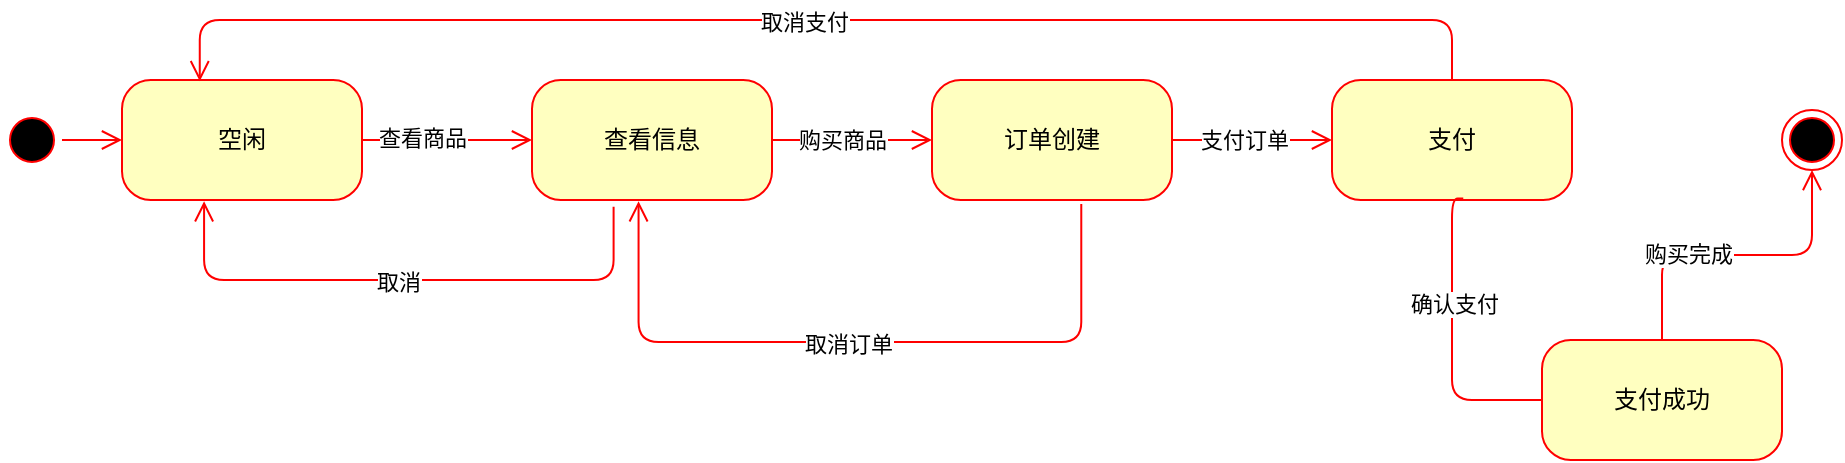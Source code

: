 <mxfile version="16.0.3" type="device"><diagram name="Page-1" id="58cdce13-f638-feb5-8d6f-7d28b1aa9fa0"><mxGraphModel dx="979" dy="548" grid="1" gridSize="10" guides="1" tooltips="1" connect="1" arrows="1" fold="1" page="1" pageScale="1" pageWidth="1100" pageHeight="850" background="none" math="0" shadow="0"><root><mxCell id="0"/><mxCell id="1" parent="0"/><mxCell id="Gm8LhJMrO_A92K9WnKa9-7" style="edgeStyle=elbowEdgeStyle;html=1;labelBackgroundColor=none;endArrow=open;endSize=8;strokeColor=#ff0000;fontFamily=Verdana;fontSize=12;align=left;" edge="1" parent="1" source="Gm8LhJMrO_A92K9WnKa9-9" target="Gm8LhJMrO_A92K9WnKa9-15"><mxGeometry relative="1" as="geometry"/></mxCell><mxCell id="Gm8LhJMrO_A92K9WnKa9-8" value="查看商品" style="edgeLabel;html=1;align=center;verticalAlign=middle;resizable=0;points=[];" vertex="1" connectable="0" parent="Gm8LhJMrO_A92K9WnKa9-7"><mxGeometry x="-0.292" y="1" relative="1" as="geometry"><mxPoint as="offset"/></mxGeometry></mxCell><mxCell id="Gm8LhJMrO_A92K9WnKa9-9" value="空闲" style="rounded=1;whiteSpace=wrap;html=1;arcSize=24;fillColor=#ffffc0;strokeColor=#ff0000;shadow=0;comic=0;labelBackgroundColor=none;fontFamily=Verdana;fontSize=12;fontColor=#000000;align=center;" vertex="1" parent="1"><mxGeometry x="100" y="430" width="120" height="60" as="geometry"/></mxCell><mxCell id="Gm8LhJMrO_A92K9WnKa9-10" value="" style="ellipse;html=1;shape=endState;fillColor=#000000;strokeColor=#ff0000;rounded=1;shadow=0;comic=0;labelBackgroundColor=none;fontFamily=Verdana;fontSize=12;fontColor=#000000;align=center;" vertex="1" parent="1"><mxGeometry x="930" y="445" width="30" height="30" as="geometry"/></mxCell><mxCell id="Gm8LhJMrO_A92K9WnKa9-11" style="edgeStyle=elbowEdgeStyle;html=1;labelBackgroundColor=none;endArrow=open;endSize=8;strokeColor=#ff0000;fontFamily=Verdana;fontSize=12;align=left;" edge="1" parent="1" source="Gm8LhJMrO_A92K9WnKa9-12" target="Gm8LhJMrO_A92K9WnKa9-9"><mxGeometry relative="1" as="geometry"/></mxCell><mxCell id="Gm8LhJMrO_A92K9WnKa9-12" value="" style="ellipse;html=1;shape=startState;fillColor=#000000;strokeColor=#ff0000;rounded=1;shadow=0;comic=0;labelBackgroundColor=none;fontFamily=Verdana;fontSize=12;fontColor=#000000;align=center;direction=south;" vertex="1" parent="1"><mxGeometry x="40" y="445" width="30" height="30" as="geometry"/></mxCell><mxCell id="Gm8LhJMrO_A92K9WnKa9-13" style="edgeStyle=elbowEdgeStyle;html=1;labelBackgroundColor=none;endArrow=open;endSize=8;strokeColor=#ff0000;fontFamily=Verdana;fontSize=12;align=left;" edge="1" parent="1" source="Gm8LhJMrO_A92K9WnKa9-15" target="Gm8LhJMrO_A92K9WnKa9-17"><mxGeometry relative="1" as="geometry"/></mxCell><mxCell id="Gm8LhJMrO_A92K9WnKa9-14" value="购买商品" style="edgeLabel;html=1;align=center;verticalAlign=middle;resizable=0;points=[];" vertex="1" connectable="0" parent="Gm8LhJMrO_A92K9WnKa9-13"><mxGeometry x="-0.272" y="-1" relative="1" as="geometry"><mxPoint x="6" y="-1" as="offset"/></mxGeometry></mxCell><mxCell id="Gm8LhJMrO_A92K9WnKa9-15" value="查看信息" style="rounded=1;whiteSpace=wrap;html=1;arcSize=24;fillColor=#ffffc0;strokeColor=#ff0000;shadow=0;comic=0;labelBackgroundColor=none;fontFamily=Verdana;fontSize=12;fontColor=#000000;align=center;" vertex="1" parent="1"><mxGeometry x="305" y="430" width="120" height="60" as="geometry"/></mxCell><mxCell id="Gm8LhJMrO_A92K9WnKa9-16" style="edgeStyle=elbowEdgeStyle;html=1;labelBackgroundColor=none;endArrow=open;endSize=8;strokeColor=#ff0000;fontFamily=Verdana;fontSize=12;align=left;startArrow=none;exitX=0.5;exitY=0;exitDx=0;exitDy=0;" edge="1" parent="1" source="Gm8LhJMrO_A92K9WnKa9-27" target="Gm8LhJMrO_A92K9WnKa9-10"><mxGeometry relative="1" as="geometry"/></mxCell><mxCell id="Gm8LhJMrO_A92K9WnKa9-22" value="购买完成" style="edgeLabel;html=1;align=center;verticalAlign=middle;resizable=0;points=[];" vertex="1" connectable="0" parent="Gm8LhJMrO_A92K9WnKa9-16"><mxGeometry x="-0.315" y="1" relative="1" as="geometry"><mxPoint as="offset"/></mxGeometry></mxCell><mxCell id="Gm8LhJMrO_A92K9WnKa9-17" value="订单创建" style="rounded=1;whiteSpace=wrap;html=1;arcSize=24;fillColor=#ffffc0;strokeColor=#ff0000;shadow=0;comic=0;labelBackgroundColor=none;fontFamily=Verdana;fontSize=12;fontColor=#000000;align=center;" vertex="1" parent="1"><mxGeometry x="505" y="430" width="120" height="60" as="geometry"/></mxCell><mxCell id="Gm8LhJMrO_A92K9WnKa9-18" value="支付" style="rounded=1;whiteSpace=wrap;html=1;arcSize=24;fillColor=#ffffc0;strokeColor=#ff0000;shadow=0;comic=0;labelBackgroundColor=none;fontFamily=Verdana;fontSize=12;fontColor=#000000;align=center;" vertex="1" parent="1"><mxGeometry x="705" y="430" width="120" height="60" as="geometry"/></mxCell><mxCell id="Gm8LhJMrO_A92K9WnKa9-19" style="edgeStyle=elbowEdgeStyle;html=1;labelBackgroundColor=none;endArrow=open;endSize=8;strokeColor=#ff0000;fontFamily=Verdana;fontSize=12;align=left;exitX=1;exitY=0.5;exitDx=0;exitDy=0;entryX=0;entryY=0.5;entryDx=0;entryDy=0;" edge="1" parent="1" source="Gm8LhJMrO_A92K9WnKa9-17" target="Gm8LhJMrO_A92K9WnKa9-18"><mxGeometry relative="1" as="geometry"><mxPoint x="565" y="217" as="sourcePoint"/><mxPoint x="595" y="217" as="targetPoint"/></mxGeometry></mxCell><mxCell id="Gm8LhJMrO_A92K9WnKa9-20" value="支付订单" style="edgeLabel;html=1;align=center;verticalAlign=middle;resizable=0;points=[];" vertex="1" connectable="0" parent="Gm8LhJMrO_A92K9WnKa9-19"><mxGeometry x="-0.182" y="3" relative="1" as="geometry"><mxPoint x="3" y="3" as="offset"/></mxGeometry></mxCell><mxCell id="Gm8LhJMrO_A92K9WnKa9-25" style="edgeStyle=elbowEdgeStyle;html=1;labelBackgroundColor=none;endArrow=open;endSize=8;strokeColor=#ff0000;fontFamily=Verdana;fontSize=12;align=left;startArrow=none;exitX=0.547;exitY=0.987;exitDx=0;exitDy=0;exitPerimeter=0;" edge="1" parent="1" source="Gm8LhJMrO_A92K9WnKa9-18"><mxGeometry relative="1" as="geometry"><mxPoint x="845.0" y="480" as="sourcePoint"/><mxPoint x="830" y="590" as="targetPoint"/><Array as="points"><mxPoint x="765" y="560"/></Array></mxGeometry></mxCell><mxCell id="Gm8LhJMrO_A92K9WnKa9-26" value="确认支付" style="edgeLabel;html=1;align=center;verticalAlign=middle;resizable=0;points=[];" vertex="1" connectable="0" parent="Gm8LhJMrO_A92K9WnKa9-25"><mxGeometry x="-0.315" y="1" relative="1" as="geometry"><mxPoint as="offset"/></mxGeometry></mxCell><mxCell id="Gm8LhJMrO_A92K9WnKa9-27" value="支付成功" style="rounded=1;whiteSpace=wrap;html=1;arcSize=24;fillColor=#ffffc0;strokeColor=#ff0000;shadow=0;comic=0;labelBackgroundColor=none;fontFamily=Verdana;fontSize=12;fontColor=#000000;align=center;" vertex="1" parent="1"><mxGeometry x="810" y="560" width="120" height="60" as="geometry"/></mxCell><mxCell id="Gm8LhJMrO_A92K9WnKa9-33" style="edgeStyle=elbowEdgeStyle;html=1;labelBackgroundColor=none;endArrow=open;endSize=8;strokeColor=#ff0000;fontFamily=Verdana;fontSize=12;align=left;entryX=0.324;entryY=0.01;entryDx=0;entryDy=0;entryPerimeter=0;" edge="1" parent="1" source="Gm8LhJMrO_A92K9WnKa9-18" target="Gm8LhJMrO_A92K9WnKa9-9"><mxGeometry relative="1" as="geometry"><mxPoint x="550" y="280" as="sourcePoint"/><mxPoint x="110" y="470" as="targetPoint"/><Array as="points"><mxPoint x="480" y="400"/></Array></mxGeometry></mxCell><mxCell id="Gm8LhJMrO_A92K9WnKa9-35" value="取消支付" style="edgeLabel;html=1;align=center;verticalAlign=middle;resizable=0;points=[];" vertex="1" connectable="0" parent="Gm8LhJMrO_A92K9WnKa9-33"><mxGeometry x="0.031" y="1" relative="1" as="geometry"><mxPoint as="offset"/></mxGeometry></mxCell><mxCell id="Gm8LhJMrO_A92K9WnKa9-36" style="edgeStyle=elbowEdgeStyle;html=1;labelBackgroundColor=none;endArrow=open;endSize=8;strokeColor=#ff0000;fontFamily=Verdana;fontSize=12;align=left;entryX=0.444;entryY=1.01;entryDx=0;entryDy=0;entryPerimeter=0;exitX=0.622;exitY=1.033;exitDx=0;exitDy=0;exitPerimeter=0;" edge="1" parent="1" source="Gm8LhJMrO_A92K9WnKa9-17" target="Gm8LhJMrO_A92K9WnKa9-15"><mxGeometry relative="1" as="geometry"><mxPoint x="678.06" y="560" as="sourcePoint"/><mxPoint x="51.94" y="560.6" as="targetPoint"/><Array as="points"><mxPoint x="580" y="561"/></Array></mxGeometry></mxCell><mxCell id="Gm8LhJMrO_A92K9WnKa9-37" value="取消订单" style="edgeLabel;html=1;align=center;verticalAlign=middle;resizable=0;points=[];" vertex="1" connectable="0" parent="Gm8LhJMrO_A92K9WnKa9-36"><mxGeometry x="0.031" y="1" relative="1" as="geometry"><mxPoint as="offset"/></mxGeometry></mxCell><mxCell id="Gm8LhJMrO_A92K9WnKa9-38" style="edgeStyle=elbowEdgeStyle;html=1;labelBackgroundColor=none;endArrow=open;endSize=8;strokeColor=#ff0000;fontFamily=Verdana;fontSize=12;align=left;entryX=0.342;entryY=1.01;entryDx=0;entryDy=0;entryPerimeter=0;exitX=0.34;exitY=1.056;exitDx=0;exitDy=0;exitPerimeter=0;" edge="1" parent="1" source="Gm8LhJMrO_A92K9WnKa9-15" target="Gm8LhJMrO_A92K9WnKa9-9"><mxGeometry relative="1" as="geometry"><mxPoint x="589.64" y="501.98" as="sourcePoint"/><mxPoint x="368.28" y="500.6" as="targetPoint"/><Array as="points"><mxPoint x="240" y="530"/></Array></mxGeometry></mxCell><mxCell id="Gm8LhJMrO_A92K9WnKa9-39" value="取消" style="edgeLabel;html=1;align=center;verticalAlign=middle;resizable=0;points=[];" vertex="1" connectable="0" parent="Gm8LhJMrO_A92K9WnKa9-38"><mxGeometry x="0.031" y="1" relative="1" as="geometry"><mxPoint as="offset"/></mxGeometry></mxCell></root></mxGraphModel></diagram></mxfile>